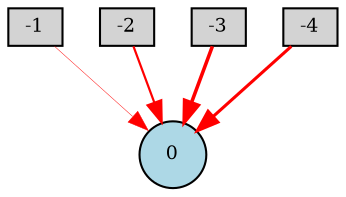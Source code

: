 digraph {
	node [fontsize=9 height=0.2 shape=circle width=0.2]
	-1 [fillcolor=lightgray shape=box style=filled]
	-2 [fillcolor=lightgray shape=box style=filled]
	-3 [fillcolor=lightgray shape=box style=filled]
	-4 [fillcolor=lightgray shape=box style=filled]
	0 [fillcolor=lightblue style=filled]
	-1 -> 0 [color=red penwidth=0.22007631303357972 style=solid]
	-2 -> 0 [color=red penwidth=1.0511043386505283 style=solid]
	-3 -> 0 [color=red penwidth=1.706273067620137 style=solid]
	-4 -> 0 [color=red penwidth=1.487223655040188 style=solid]
}
